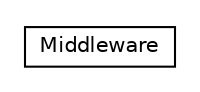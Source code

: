 #!/usr/local/bin/dot
#
# Class diagram 
# Generated by UMLGraph version R5_6-24-gf6e263 (http://www.umlgraph.org/)
#

digraph G {
	edge [fontname="Helvetica",fontsize=10,labelfontname="Helvetica",labelfontsize=10];
	node [fontname="Helvetica",fontsize=10,shape=plaintext];
	nodesep=0.25;
	ranksep=0.5;
	// org.universAAL.lddi.lib.ieeex73std.main.Middleware
	c735298 [label=<<table title="org.universAAL.lddi.lib.ieeex73std.main.Middleware" border="0" cellborder="1" cellspacing="0" cellpadding="2" port="p" href="./Middleware.html">
		<tr><td><table border="0" cellspacing="0" cellpadding="1">
<tr><td align="center" balign="center"> Middleware </td></tr>
		</table></td></tr>
		</table>>, URL="./Middleware.html", fontname="Helvetica", fontcolor="black", fontsize=10.0];
}

